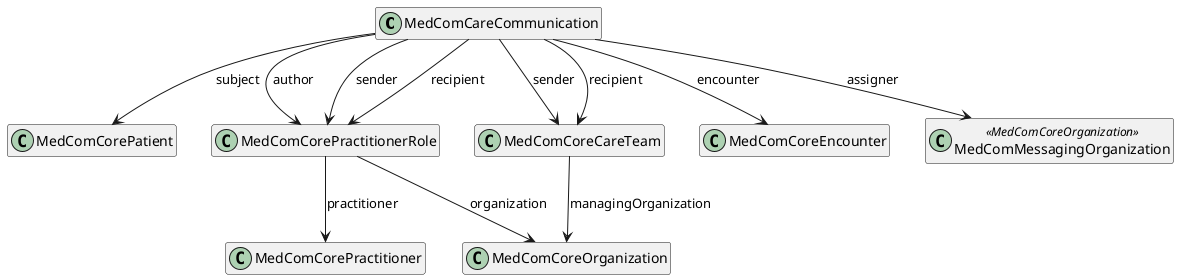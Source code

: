 @startuml CareCommunicationCommunication

hide empty members

class "MedComCareCommunication" as communication
class "MedComCorePatient" as patient
class "MedComCorePractitionerRole" as pracRole
class "MedComCoreCareTeam" as careteam
class "MedComCorePractitioner" as author
class "MedComCoreEncounter" as encounter
class "MedComCoreOrganization" as organization
class "MedComMessagingOrganization" as messagingOrganization <<MedComCoreOrganization>>



communication --> encounter : "encounter"
communication --> patient : "subject"
communication --> pracRole : "author"
communication --> careteam : "sender"
communication --> careteam : "recipient"
communication --> pracRole : "sender"
communication --> pracRole : "recipient"
communication --> messagingOrganization : "assigner"
pracRole --> author : "practitioner"
pracRole --> organization : "organization"
careteam --> organization : "managingOrganization"

@enduml